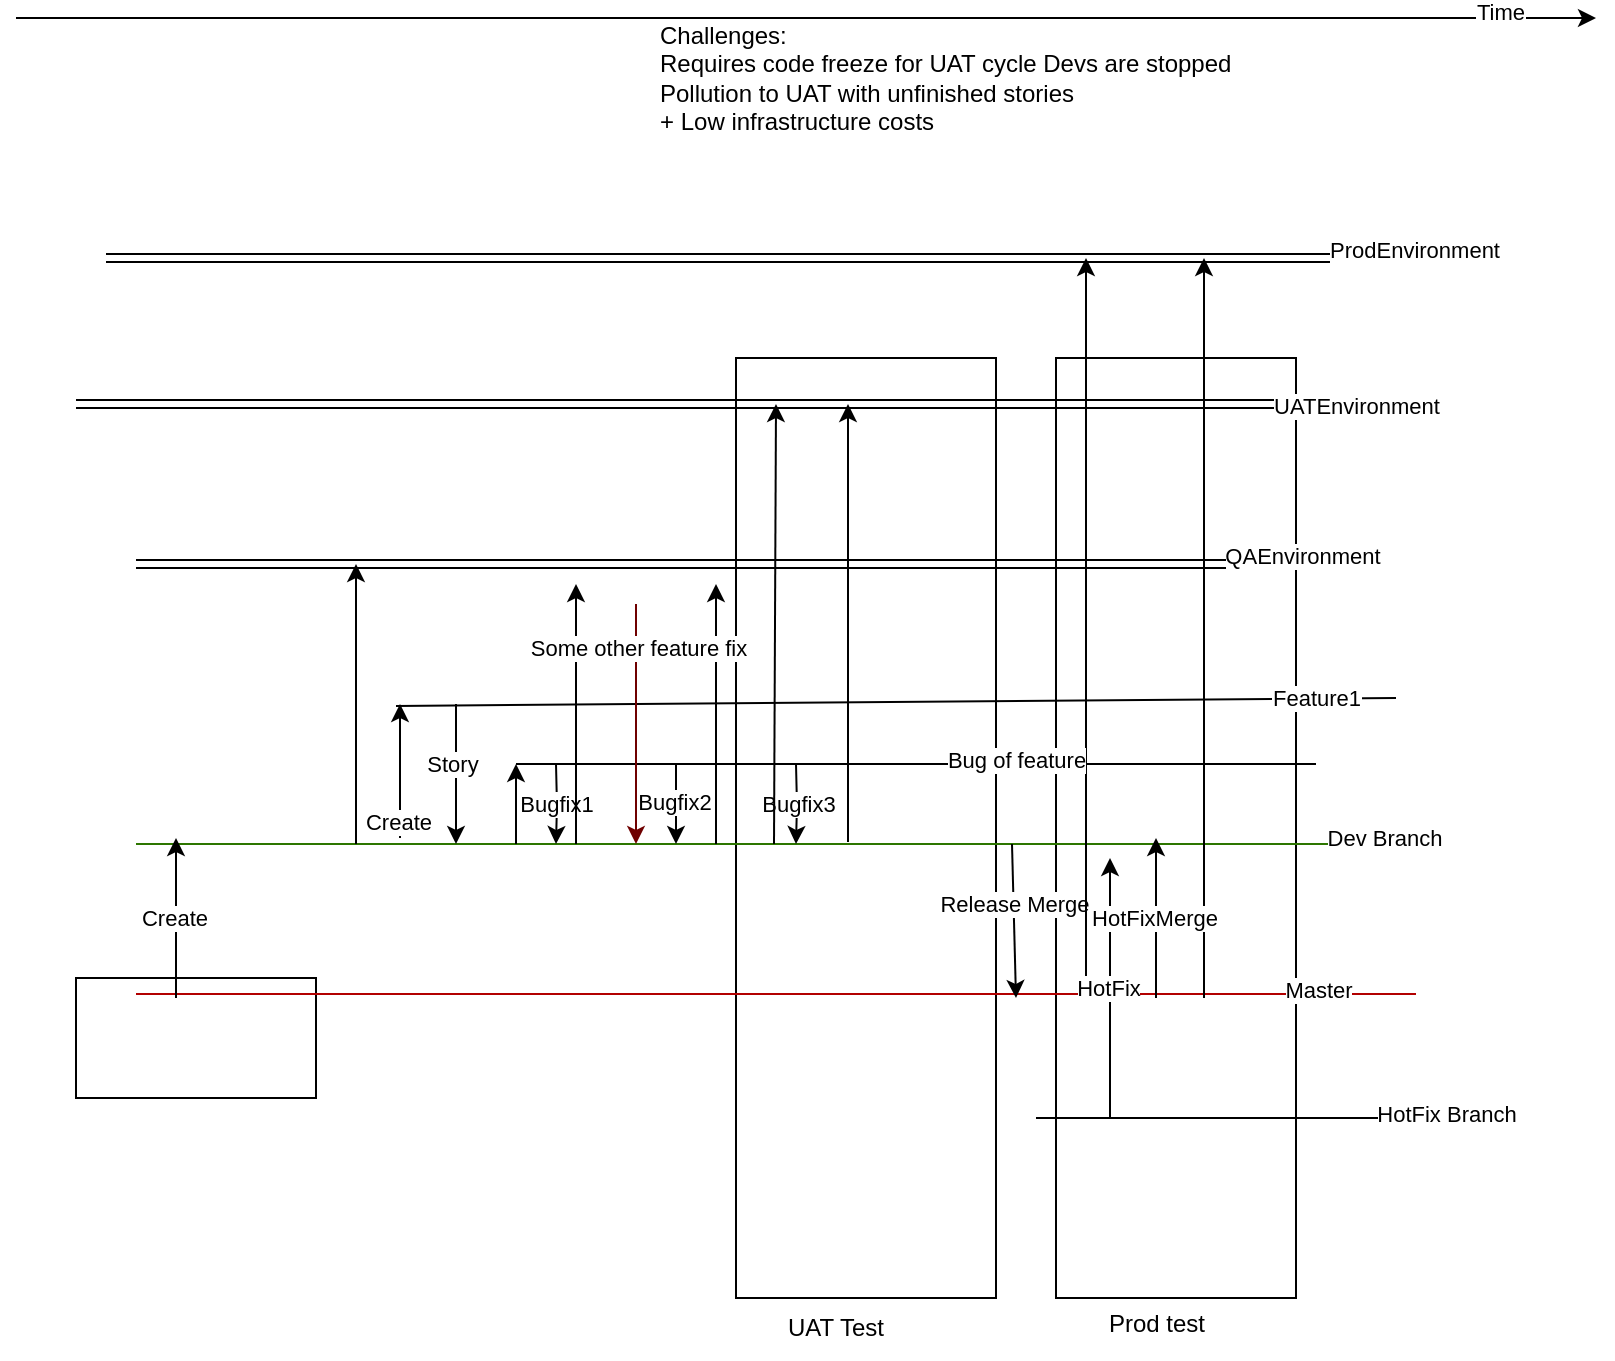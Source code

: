 <mxfile version="28.0.7">
  <diagram name="Page-1" id="p-CExVX0zElQnxvjDnN5">
    <mxGraphModel dx="766" dy="458" grid="1" gridSize="10" guides="1" tooltips="1" connect="1" arrows="1" fold="1" page="1" pageScale="1" pageWidth="1100" pageHeight="850" math="0" shadow="0">
      <root>
        <mxCell id="0" />
        <mxCell id="1" parent="0" />
        <mxCell id="Gokz3ohhyjsnIPikW5Ka-50" value="" style="rounded=0;whiteSpace=wrap;html=1;" vertex="1" parent="1">
          <mxGeometry x="720" y="180" width="120" height="470" as="geometry" />
        </mxCell>
        <mxCell id="Gokz3ohhyjsnIPikW5Ka-51" value="" style="rounded=0;whiteSpace=wrap;html=1;" vertex="1" parent="1">
          <mxGeometry x="230" y="490" width="120" height="60" as="geometry" />
        </mxCell>
        <mxCell id="Gokz3ohhyjsnIPikW5Ka-43" value="" style="whiteSpace=wrap;html=1;" vertex="1" parent="1">
          <mxGeometry x="560" y="180" width="130" height="470" as="geometry" />
        </mxCell>
        <mxCell id="Gokz3ohhyjsnIPikW5Ka-1" value="" style="endArrow=none;html=1;rounded=0;fillColor=#60a917;strokeColor=#2D7600;" edge="1" parent="1">
          <mxGeometry width="50" height="50" relative="1" as="geometry">
            <mxPoint x="260" y="423" as="sourcePoint" />
            <mxPoint x="900" y="423" as="targetPoint" />
          </mxGeometry>
        </mxCell>
        <mxCell id="Gokz3ohhyjsnIPikW5Ka-2" value="Dev Branch" style="edgeLabel;html=1;align=center;verticalAlign=middle;resizable=0;points=[];" vertex="1" connectable="0" parent="Gokz3ohhyjsnIPikW5Ka-1">
          <mxGeometry x="0.949" y="3" relative="1" as="geometry">
            <mxPoint as="offset" />
          </mxGeometry>
        </mxCell>
        <mxCell id="Gokz3ohhyjsnIPikW5Ka-3" value="" style="endArrow=none;html=1;rounded=0;fillColor=#e51400;strokeColor=#B20000;" edge="1" parent="1">
          <mxGeometry width="50" height="50" relative="1" as="geometry">
            <mxPoint x="260" y="498" as="sourcePoint" />
            <mxPoint x="900" y="498" as="targetPoint" />
          </mxGeometry>
        </mxCell>
        <mxCell id="Gokz3ohhyjsnIPikW5Ka-4" value="Master" style="edgeLabel;html=1;align=center;verticalAlign=middle;resizable=0;points=[];" vertex="1" connectable="0" parent="Gokz3ohhyjsnIPikW5Ka-3">
          <mxGeometry x="0.847" y="2" relative="1" as="geometry">
            <mxPoint as="offset" />
          </mxGeometry>
        </mxCell>
        <mxCell id="Gokz3ohhyjsnIPikW5Ka-5" style="edgeStyle=orthogonalEdgeStyle;rounded=0;orthogonalLoop=1;jettySize=auto;html=1;" edge="1" parent="1">
          <mxGeometry relative="1" as="geometry">
            <mxPoint x="420" y="423" as="targetPoint" />
            <mxPoint x="420" y="353" as="sourcePoint" />
          </mxGeometry>
        </mxCell>
        <mxCell id="Gokz3ohhyjsnIPikW5Ka-6" value="Story" style="edgeLabel;html=1;align=center;verticalAlign=middle;resizable=0;points=[];" vertex="1" connectable="0" parent="Gokz3ohhyjsnIPikW5Ka-5">
          <mxGeometry x="0.833" y="-2" relative="1" as="geometry">
            <mxPoint y="-34" as="offset" />
          </mxGeometry>
        </mxCell>
        <mxCell id="Gokz3ohhyjsnIPikW5Ka-7" style="edgeStyle=orthogonalEdgeStyle;rounded=0;orthogonalLoop=1;jettySize=auto;html=1;" edge="1" parent="1">
          <mxGeometry relative="1" as="geometry">
            <mxPoint x="470" y="423" as="targetPoint" />
            <mxPoint x="470" y="383" as="sourcePoint" />
          </mxGeometry>
        </mxCell>
        <mxCell id="Gokz3ohhyjsnIPikW5Ka-8" value="Bugfix1" style="edgeLabel;html=1;align=center;verticalAlign=middle;resizable=0;points=[];" vertex="1" connectable="0" parent="Gokz3ohhyjsnIPikW5Ka-7">
          <mxGeometry x="0.707" relative="1" as="geometry">
            <mxPoint y="-14" as="offset" />
          </mxGeometry>
        </mxCell>
        <mxCell id="Gokz3ohhyjsnIPikW5Ka-9" style="edgeStyle=orthogonalEdgeStyle;rounded=0;orthogonalLoop=1;jettySize=auto;html=1;" edge="1" parent="1">
          <mxGeometry relative="1" as="geometry">
            <mxPoint x="590" y="423" as="targetPoint" />
            <mxPoint x="590" y="383" as="sourcePoint" />
          </mxGeometry>
        </mxCell>
        <mxCell id="Gokz3ohhyjsnIPikW5Ka-10" value="Bugfix3" style="edgeLabel;html=1;align=center;verticalAlign=middle;resizable=0;points=[];" vertex="1" connectable="0" parent="Gokz3ohhyjsnIPikW5Ka-9">
          <mxGeometry x="0.501" y="-2" relative="1" as="geometry">
            <mxPoint x="2" y="-10" as="offset" />
          </mxGeometry>
        </mxCell>
        <mxCell id="Gokz3ohhyjsnIPikW5Ka-11" value="" style="endArrow=classic;html=1;rounded=0;" edge="1" parent="1">
          <mxGeometry width="50" height="50" relative="1" as="geometry">
            <mxPoint x="200" y="10" as="sourcePoint" />
            <mxPoint x="990" y="10" as="targetPoint" />
          </mxGeometry>
        </mxCell>
        <mxCell id="Gokz3ohhyjsnIPikW5Ka-12" value="Time" style="edgeLabel;html=1;align=center;verticalAlign=middle;resizable=0;points=[];" vertex="1" connectable="0" parent="Gokz3ohhyjsnIPikW5Ka-11">
          <mxGeometry x="0.877" y="3" relative="1" as="geometry">
            <mxPoint as="offset" />
          </mxGeometry>
        </mxCell>
        <mxCell id="Gokz3ohhyjsnIPikW5Ka-13" value="" style="endArrow=none;html=1;rounded=0;" edge="1" parent="1">
          <mxGeometry width="50" height="50" relative="1" as="geometry">
            <mxPoint x="390" y="354" as="sourcePoint" />
            <mxPoint x="890" y="350" as="targetPoint" />
          </mxGeometry>
        </mxCell>
        <mxCell id="Gokz3ohhyjsnIPikW5Ka-14" value="Feature1" style="edgeLabel;html=1;align=center;verticalAlign=middle;resizable=0;points=[];" vertex="1" connectable="0" parent="Gokz3ohhyjsnIPikW5Ka-13">
          <mxGeometry x="0.656" y="1" relative="1" as="geometry">
            <mxPoint x="46" as="offset" />
          </mxGeometry>
        </mxCell>
        <mxCell id="Gokz3ohhyjsnIPikW5Ka-15" value="" style="endArrow=classic;html=1;rounded=0;" edge="1" parent="1">
          <mxGeometry width="50" height="50" relative="1" as="geometry">
            <mxPoint x="392" y="420" as="sourcePoint" />
            <mxPoint x="392" y="353" as="targetPoint" />
          </mxGeometry>
        </mxCell>
        <mxCell id="Gokz3ohhyjsnIPikW5Ka-16" value="Create" style="edgeLabel;html=1;align=center;verticalAlign=middle;resizable=0;points=[];" vertex="1" connectable="0" parent="Gokz3ohhyjsnIPikW5Ka-15">
          <mxGeometry x="-0.743" y="1" relative="1" as="geometry">
            <mxPoint as="offset" />
          </mxGeometry>
        </mxCell>
        <mxCell id="Gokz3ohhyjsnIPikW5Ka-17" value="" style="endArrow=classic;html=1;rounded=0;" edge="1" parent="1">
          <mxGeometry width="50" height="50" relative="1" as="geometry">
            <mxPoint x="530" y="383" as="sourcePoint" />
            <mxPoint x="530" y="423" as="targetPoint" />
          </mxGeometry>
        </mxCell>
        <mxCell id="Gokz3ohhyjsnIPikW5Ka-18" value="Bugfix2" style="edgeLabel;html=1;align=center;verticalAlign=middle;resizable=0;points=[];" vertex="1" connectable="0" parent="Gokz3ohhyjsnIPikW5Ka-17">
          <mxGeometry x="-0.048" y="-1" relative="1" as="geometry">
            <mxPoint as="offset" />
          </mxGeometry>
        </mxCell>
        <mxCell id="Gokz3ohhyjsnIPikW5Ka-19" value="" style="shape=link;html=1;rounded=0;" edge="1" parent="1">
          <mxGeometry width="100" relative="1" as="geometry">
            <mxPoint x="260" y="283" as="sourcePoint" />
            <mxPoint x="870" y="283" as="targetPoint" />
          </mxGeometry>
        </mxCell>
        <mxCell id="Gokz3ohhyjsnIPikW5Ka-20" value="QAEnvironment" style="edgeLabel;html=1;align=center;verticalAlign=middle;resizable=0;points=[];" vertex="1" connectable="0" parent="Gokz3ohhyjsnIPikW5Ka-19">
          <mxGeometry x="0.907" y="4" relative="1" as="geometry">
            <mxPoint x="1" as="offset" />
          </mxGeometry>
        </mxCell>
        <mxCell id="Gokz3ohhyjsnIPikW5Ka-21" value="" style="endArrow=classic;html=1;rounded=0;" edge="1" parent="1">
          <mxGeometry width="50" height="50" relative="1" as="geometry">
            <mxPoint x="370" y="423" as="sourcePoint" />
            <mxPoint x="370" y="283" as="targetPoint" />
          </mxGeometry>
        </mxCell>
        <mxCell id="Gokz3ohhyjsnIPikW5Ka-22" value="" style="endArrow=classic;html=1;rounded=0;" edge="1" parent="1">
          <mxGeometry width="50" height="50" relative="1" as="geometry">
            <mxPoint x="480" y="423" as="sourcePoint" />
            <mxPoint x="480" y="293" as="targetPoint" />
          </mxGeometry>
        </mxCell>
        <mxCell id="Gokz3ohhyjsnIPikW5Ka-23" value="" style="shape=link;html=1;rounded=0;" edge="1" parent="1">
          <mxGeometry width="100" relative="1" as="geometry">
            <mxPoint x="230" y="203" as="sourcePoint" />
            <mxPoint x="900" y="203" as="targetPoint" />
          </mxGeometry>
        </mxCell>
        <mxCell id="Gokz3ohhyjsnIPikW5Ka-24" value="UATEnvironment" style="edgeLabel;html=1;align=center;verticalAlign=middle;resizable=0;points=[];" vertex="1" connectable="0" parent="Gokz3ohhyjsnIPikW5Ka-23">
          <mxGeometry x="0.909" y="-1" relative="1" as="geometry">
            <mxPoint as="offset" />
          </mxGeometry>
        </mxCell>
        <mxCell id="Gokz3ohhyjsnIPikW5Ka-25" value="" style="endArrow=classic;html=1;rounded=0;" edge="1" parent="1">
          <mxGeometry width="50" height="50" relative="1" as="geometry">
            <mxPoint x="550" y="423" as="sourcePoint" />
            <mxPoint x="550" y="293" as="targetPoint" />
          </mxGeometry>
        </mxCell>
        <mxCell id="Gokz3ohhyjsnIPikW5Ka-26" value="" style="endArrow=classic;html=1;rounded=0;" edge="1" parent="1">
          <mxGeometry width="50" height="50" relative="1" as="geometry">
            <mxPoint x="698" y="423" as="sourcePoint" />
            <mxPoint x="700" y="500" as="targetPoint" />
          </mxGeometry>
        </mxCell>
        <mxCell id="Gokz3ohhyjsnIPikW5Ka-27" value="Release Merge" style="edgeLabel;html=1;align=center;verticalAlign=middle;resizable=0;points=[];" vertex="1" connectable="0" parent="Gokz3ohhyjsnIPikW5Ka-26">
          <mxGeometry x="-0.227" relative="1" as="geometry">
            <mxPoint as="offset" />
          </mxGeometry>
        </mxCell>
        <mxCell id="Gokz3ohhyjsnIPikW5Ka-28" value="" style="endArrow=classic;html=1;rounded=0;" edge="1" parent="1">
          <mxGeometry width="50" height="50" relative="1" as="geometry">
            <mxPoint x="579" y="423" as="sourcePoint" />
            <mxPoint x="580" y="203" as="targetPoint" />
          </mxGeometry>
        </mxCell>
        <mxCell id="Gokz3ohhyjsnIPikW5Ka-29" value="" style="shape=link;html=1;rounded=0;" edge="1" parent="1">
          <mxGeometry width="100" relative="1" as="geometry">
            <mxPoint x="245" y="130" as="sourcePoint" />
            <mxPoint x="930" y="130" as="targetPoint" />
          </mxGeometry>
        </mxCell>
        <mxCell id="Gokz3ohhyjsnIPikW5Ka-30" value="ProdEnvironment" style="edgeLabel;html=1;align=center;verticalAlign=middle;resizable=0;points=[];" vertex="1" connectable="0" parent="Gokz3ohhyjsnIPikW5Ka-29">
          <mxGeometry x="0.907" y="4" relative="1" as="geometry">
            <mxPoint x="1" as="offset" />
          </mxGeometry>
        </mxCell>
        <mxCell id="Gokz3ohhyjsnIPikW5Ka-31" value="" style="endArrow=classic;html=1;rounded=0;" edge="1" parent="1">
          <mxGeometry width="50" height="50" relative="1" as="geometry">
            <mxPoint x="735" y="500" as="sourcePoint" />
            <mxPoint x="735" y="130" as="targetPoint" />
          </mxGeometry>
        </mxCell>
        <mxCell id="Gokz3ohhyjsnIPikW5Ka-32" value="" style="endArrow=none;html=1;rounded=0;" edge="1" parent="1">
          <mxGeometry width="50" height="50" relative="1" as="geometry">
            <mxPoint x="450" y="383" as="sourcePoint" />
            <mxPoint x="850" y="383" as="targetPoint" />
          </mxGeometry>
        </mxCell>
        <mxCell id="Gokz3ohhyjsnIPikW5Ka-33" value="Bug of feature" style="edgeLabel;html=1;align=center;verticalAlign=middle;resizable=0;points=[];" vertex="1" connectable="0" parent="Gokz3ohhyjsnIPikW5Ka-32">
          <mxGeometry x="0.248" y="2" relative="1" as="geometry">
            <mxPoint as="offset" />
          </mxGeometry>
        </mxCell>
        <mxCell id="Gokz3ohhyjsnIPikW5Ka-34" value="" style="endArrow=classic;html=1;rounded=0;" edge="1" parent="1">
          <mxGeometry width="50" height="50" relative="1" as="geometry">
            <mxPoint x="450" y="423" as="sourcePoint" />
            <mxPoint x="450" y="383" as="targetPoint" />
          </mxGeometry>
        </mxCell>
        <mxCell id="Gokz3ohhyjsnIPikW5Ka-35" value="" style="endArrow=classic;html=1;rounded=0;fillColor=#a20025;strokeColor=#6F0000;" edge="1" parent="1">
          <mxGeometry width="50" height="50" relative="1" as="geometry">
            <mxPoint x="510" y="303" as="sourcePoint" />
            <mxPoint x="510" y="423" as="targetPoint" />
          </mxGeometry>
        </mxCell>
        <mxCell id="Gokz3ohhyjsnIPikW5Ka-36" value="Some other feature fix" style="edgeLabel;html=1;align=center;verticalAlign=middle;resizable=0;points=[];" vertex="1" connectable="0" parent="Gokz3ohhyjsnIPikW5Ka-35">
          <mxGeometry x="-0.643" y="1" relative="1" as="geometry">
            <mxPoint as="offset" />
          </mxGeometry>
        </mxCell>
        <mxCell id="Gokz3ohhyjsnIPikW5Ka-37" value="" style="endArrow=classic;html=1;rounded=0;" edge="1" parent="1">
          <mxGeometry width="50" height="50" relative="1" as="geometry">
            <mxPoint x="616" y="422" as="sourcePoint" />
            <mxPoint x="616" y="203" as="targetPoint" />
          </mxGeometry>
        </mxCell>
        <mxCell id="Gokz3ohhyjsnIPikW5Ka-38" value="&lt;div&gt;Challenges:&lt;/div&gt;Requires code freeze for UAT cycle Devs are stopped&lt;div&gt;&lt;span style=&quot;background-color: transparent; color: light-dark(rgb(0, 0, 0), rgb(255, 255, 255));&quot;&gt;Pollution to UAT with unfinished stories&lt;/span&gt;&lt;/div&gt;&lt;div&gt;&lt;span style=&quot;background-color: transparent; color: light-dark(rgb(0, 0, 0), rgb(255, 255, 255));&quot;&gt;+ Low infrastructure costs&lt;/span&gt;&lt;/div&gt;" style="text;html=1;align=left;verticalAlign=middle;resizable=0;points=[];autosize=1;strokeColor=none;fillColor=none;" vertex="1" parent="1">
          <mxGeometry x="520" y="5" width="310" height="70" as="geometry" />
        </mxCell>
        <mxCell id="Gokz3ohhyjsnIPikW5Ka-40" value="" style="endArrow=classic;html=1;rounded=0;" edge="1" parent="1">
          <mxGeometry width="50" height="50" relative="1" as="geometry">
            <mxPoint x="280" y="500" as="sourcePoint" />
            <mxPoint x="280" y="420" as="targetPoint" />
          </mxGeometry>
        </mxCell>
        <mxCell id="Gokz3ohhyjsnIPikW5Ka-41" value="Create" style="edgeLabel;html=1;align=center;verticalAlign=middle;resizable=0;points=[];" vertex="1" connectable="0" parent="Gokz3ohhyjsnIPikW5Ka-40">
          <mxGeometry x="0.004" y="1" relative="1" as="geometry">
            <mxPoint as="offset" />
          </mxGeometry>
        </mxCell>
        <mxCell id="Gokz3ohhyjsnIPikW5Ka-46" value="UAT Test" style="text;html=1;align=center;verticalAlign=middle;whiteSpace=wrap;rounded=0;" vertex="1" parent="1">
          <mxGeometry x="580" y="650" width="60" height="30" as="geometry" />
        </mxCell>
        <mxCell id="Gokz3ohhyjsnIPikW5Ka-52" value="Prod test" style="text;html=1;align=center;verticalAlign=middle;resizable=0;points=[];autosize=1;strokeColor=none;fillColor=none;" vertex="1" parent="1">
          <mxGeometry x="735" y="648" width="70" height="30" as="geometry" />
        </mxCell>
        <mxCell id="Gokz3ohhyjsnIPikW5Ka-54" value="" style="endArrow=none;html=1;rounded=0;" edge="1" parent="1">
          <mxGeometry width="50" height="50" relative="1" as="geometry">
            <mxPoint x="950" y="560" as="sourcePoint" />
            <mxPoint x="710" y="560" as="targetPoint" />
          </mxGeometry>
        </mxCell>
        <mxCell id="Gokz3ohhyjsnIPikW5Ka-55" value="HotFix Branch" style="edgeLabel;html=1;align=center;verticalAlign=middle;resizable=0;points=[];" vertex="1" connectable="0" parent="Gokz3ohhyjsnIPikW5Ka-54">
          <mxGeometry x="-0.707" y="-2" relative="1" as="geometry">
            <mxPoint as="offset" />
          </mxGeometry>
        </mxCell>
        <mxCell id="Gokz3ohhyjsnIPikW5Ka-56" value="" style="endArrow=classic;html=1;rounded=0;" edge="1" parent="1">
          <mxGeometry width="50" height="50" relative="1" as="geometry">
            <mxPoint x="747" y="560" as="sourcePoint" />
            <mxPoint x="747" y="430" as="targetPoint" />
          </mxGeometry>
        </mxCell>
        <mxCell id="Gokz3ohhyjsnIPikW5Ka-57" value="HotFix" style="edgeLabel;html=1;align=center;verticalAlign=middle;resizable=0;points=[];" vertex="1" connectable="0" parent="Gokz3ohhyjsnIPikW5Ka-56">
          <mxGeometry x="0.005" y="1" relative="1" as="geometry">
            <mxPoint as="offset" />
          </mxGeometry>
        </mxCell>
        <mxCell id="Gokz3ohhyjsnIPikW5Ka-59" value="" style="endArrow=classic;html=1;rounded=0;" edge="1" parent="1">
          <mxGeometry width="50" height="50" relative="1" as="geometry">
            <mxPoint x="794" y="500" as="sourcePoint" />
            <mxPoint x="794" y="130" as="targetPoint" />
          </mxGeometry>
        </mxCell>
        <mxCell id="Gokz3ohhyjsnIPikW5Ka-60" value="" style="endArrow=classic;html=1;rounded=0;" edge="1" parent="1">
          <mxGeometry width="50" height="50" relative="1" as="geometry">
            <mxPoint x="770" y="500" as="sourcePoint" />
            <mxPoint x="770" y="420" as="targetPoint" />
          </mxGeometry>
        </mxCell>
        <mxCell id="Gokz3ohhyjsnIPikW5Ka-61" value="HotFixMerge" style="edgeLabel;html=1;align=center;verticalAlign=middle;resizable=0;points=[];" vertex="1" connectable="0" parent="Gokz3ohhyjsnIPikW5Ka-60">
          <mxGeometry x="0.005" y="1" relative="1" as="geometry">
            <mxPoint as="offset" />
          </mxGeometry>
        </mxCell>
      </root>
    </mxGraphModel>
  </diagram>
</mxfile>
